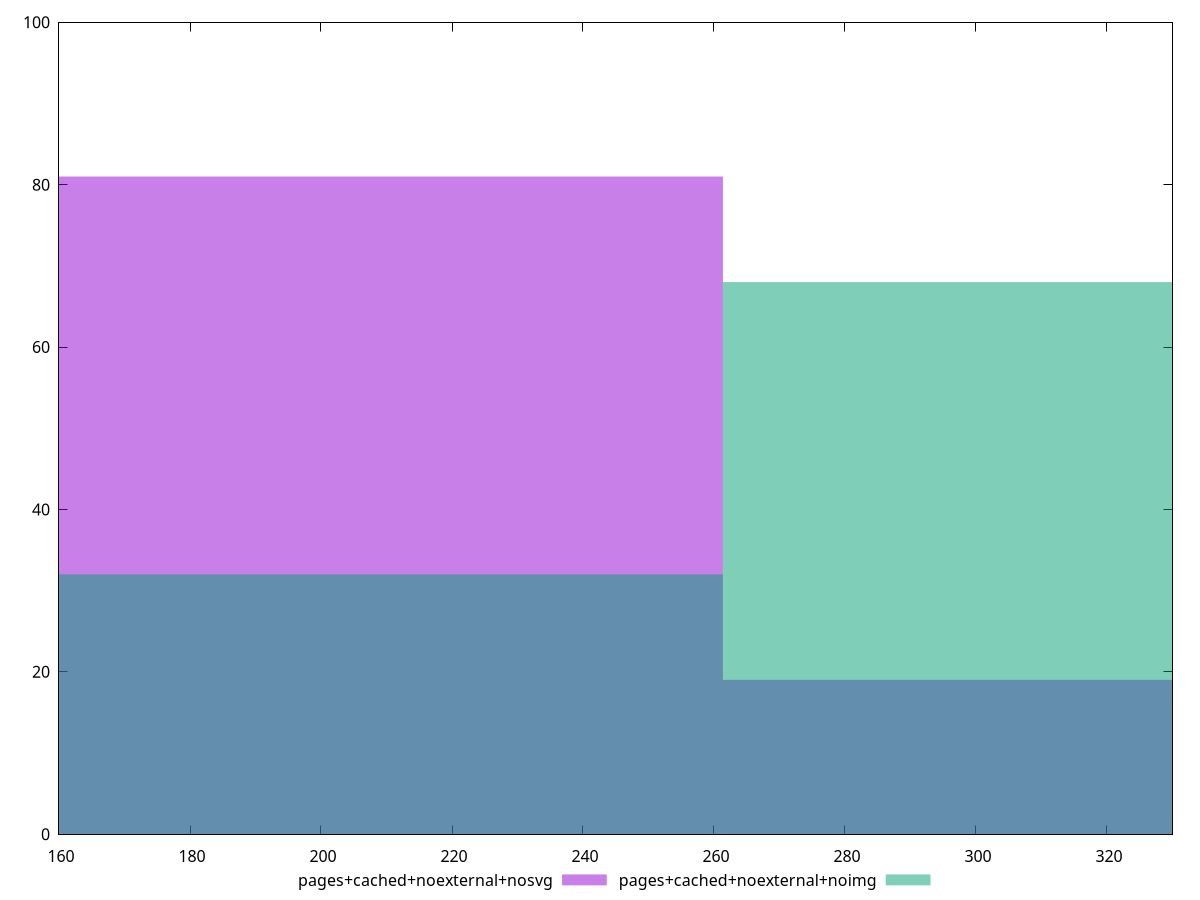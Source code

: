 reset

$pagesCachedNoexternalNosvg <<EOF
174.24250410029614 81
348.4850082005923 19
EOF

$pagesCachedNoexternalNoimg <<EOF
348.4850082005923 68
174.24250410029614 32
EOF

set key outside below
set boxwidth 174.24250410029614
set xrange [160:330]
set yrange [0:100]
set style fill transparent solid 0.5 noborder
set terminal svg size 640, 500 enhanced background rgb 'white'
set output "report_00007_2020-12-11T15:55:29.892Z/uses-http2/comparison/histogram/7_vs_8.svg"

plot $pagesCachedNoexternalNosvg title "pages+cached+noexternal+nosvg" with boxes, \
     $pagesCachedNoexternalNoimg title "pages+cached+noexternal+noimg" with boxes

reset
